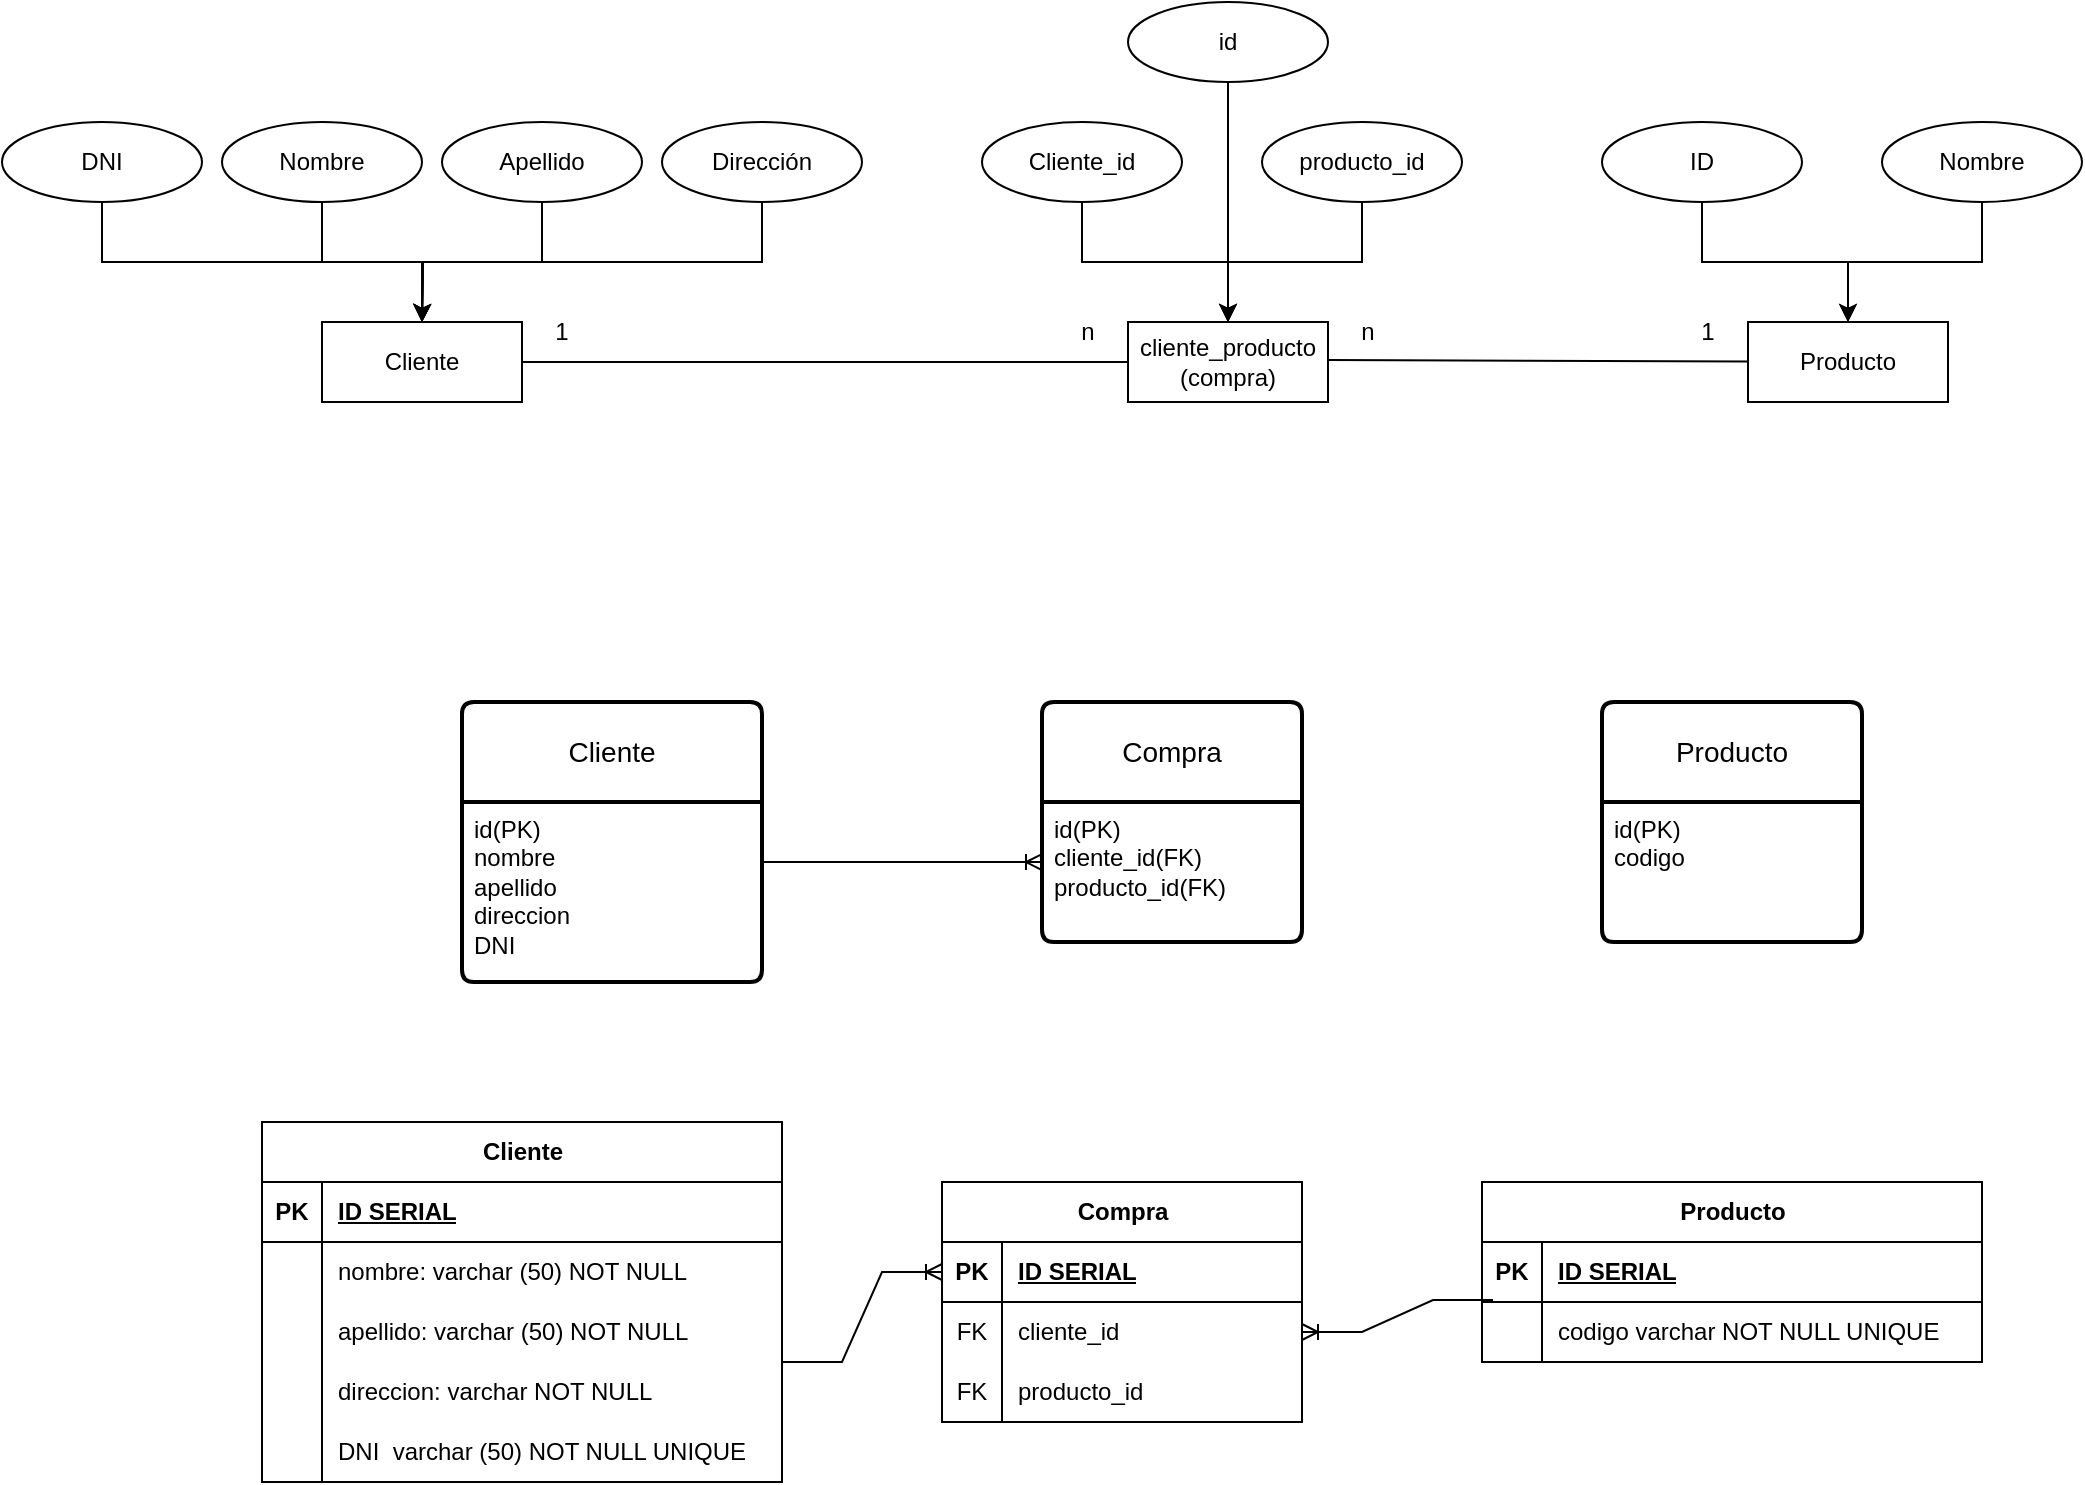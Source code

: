<mxfile version="24.4.0" type="device">
  <diagram name="Página-1" id="tQa2aWQPgbzMz5TAeT4R">
    <mxGraphModel dx="2117" dy="572" grid="1" gridSize="10" guides="1" tooltips="1" connect="1" arrows="1" fold="1" page="1" pageScale="1" pageWidth="827" pageHeight="1169" math="0" shadow="0">
      <root>
        <mxCell id="0" />
        <mxCell id="1" parent="0" />
        <mxCell id="hrOOYMBVaBOdbedEVMHW-1" value="Cliente" style="swimlane;childLayout=stackLayout;horizontal=1;startSize=50;horizontalStack=0;rounded=1;fontSize=14;fontStyle=0;strokeWidth=2;resizeParent=0;resizeLast=1;shadow=0;dashed=0;align=center;arcSize=4;whiteSpace=wrap;html=1;" parent="1" vertex="1">
          <mxGeometry x="-580" y="430" width="150" height="140" as="geometry" />
        </mxCell>
        <mxCell id="hrOOYMBVaBOdbedEVMHW-2" value="id(PK)&lt;div&gt;nombre&lt;/div&gt;&lt;div&gt;apellido&lt;/div&gt;&lt;div&gt;direccion&lt;/div&gt;&lt;div&gt;DNI&lt;/div&gt;" style="align=left;strokeColor=none;fillColor=none;spacingLeft=4;fontSize=12;verticalAlign=top;resizable=0;rotatable=0;part=1;html=1;" parent="hrOOYMBVaBOdbedEVMHW-1" vertex="1">
          <mxGeometry y="50" width="150" height="90" as="geometry" />
        </mxCell>
        <mxCell id="hrOOYMBVaBOdbedEVMHW-3" value="Producto" style="swimlane;childLayout=stackLayout;horizontal=1;startSize=50;horizontalStack=0;rounded=1;fontSize=14;fontStyle=0;strokeWidth=2;resizeParent=0;resizeLast=1;shadow=0;dashed=0;align=center;arcSize=4;whiteSpace=wrap;html=1;" parent="1" vertex="1">
          <mxGeometry x="-10" y="430" width="130" height="120" as="geometry" />
        </mxCell>
        <mxCell id="hrOOYMBVaBOdbedEVMHW-4" value="id(PK)&lt;div&gt;codigo&lt;/div&gt;" style="align=left;strokeColor=none;fillColor=none;spacingLeft=4;fontSize=12;verticalAlign=top;resizable=0;rotatable=0;part=1;html=1;" parent="hrOOYMBVaBOdbedEVMHW-3" vertex="1">
          <mxGeometry y="50" width="130" height="70" as="geometry" />
        </mxCell>
        <mxCell id="hrOOYMBVaBOdbedEVMHW-16" style="edgeStyle=orthogonalEdgeStyle;rounded=0;orthogonalLoop=1;jettySize=auto;html=1;exitX=0.5;exitY=1;exitDx=0;exitDy=0;entryX=0.5;entryY=0;entryDx=0;entryDy=0;" parent="1" source="hrOOYMBVaBOdbedEVMHW-5" target="hrOOYMBVaBOdbedEVMHW-15" edge="1">
          <mxGeometry relative="1" as="geometry" />
        </mxCell>
        <mxCell id="hrOOYMBVaBOdbedEVMHW-5" value="DNI" style="ellipse;whiteSpace=wrap;html=1;align=center;" parent="1" vertex="1">
          <mxGeometry x="-810" y="140" width="100" height="40" as="geometry" />
        </mxCell>
        <mxCell id="hrOOYMBVaBOdbedEVMHW-12" style="edgeStyle=orthogonalEdgeStyle;rounded=0;orthogonalLoop=1;jettySize=auto;html=1;exitX=0.5;exitY=1;exitDx=0;exitDy=0;" parent="1" source="hrOOYMBVaBOdbedEVMHW-6" edge="1">
          <mxGeometry relative="1" as="geometry">
            <mxPoint x="-600" y="240" as="targetPoint" />
          </mxGeometry>
        </mxCell>
        <mxCell id="hrOOYMBVaBOdbedEVMHW-6" value="Nombre" style="ellipse;whiteSpace=wrap;html=1;align=center;" parent="1" vertex="1">
          <mxGeometry x="-700" y="140" width="100" height="40" as="geometry" />
        </mxCell>
        <mxCell id="hrOOYMBVaBOdbedEVMHW-13" style="edgeStyle=orthogonalEdgeStyle;rounded=0;orthogonalLoop=1;jettySize=auto;html=1;exitX=0.5;exitY=1;exitDx=0;exitDy=0;" parent="1" source="hrOOYMBVaBOdbedEVMHW-7" edge="1">
          <mxGeometry relative="1" as="geometry">
            <mxPoint x="-600" y="240" as="targetPoint" />
          </mxGeometry>
        </mxCell>
        <mxCell id="hrOOYMBVaBOdbedEVMHW-7" value="Apellido" style="ellipse;whiteSpace=wrap;html=1;align=center;" parent="1" vertex="1">
          <mxGeometry x="-590" y="140" width="100" height="40" as="geometry" />
        </mxCell>
        <mxCell id="hrOOYMBVaBOdbedEVMHW-14" style="edgeStyle=orthogonalEdgeStyle;rounded=0;orthogonalLoop=1;jettySize=auto;html=1;exitX=0.5;exitY=1;exitDx=0;exitDy=0;" parent="1" source="hrOOYMBVaBOdbedEVMHW-8" edge="1">
          <mxGeometry relative="1" as="geometry">
            <mxPoint x="-600" y="240" as="targetPoint" />
          </mxGeometry>
        </mxCell>
        <mxCell id="hrOOYMBVaBOdbedEVMHW-8" value="Dirección" style="ellipse;whiteSpace=wrap;html=1;align=center;" parent="1" vertex="1">
          <mxGeometry x="-480" y="140" width="100" height="40" as="geometry" />
        </mxCell>
        <mxCell id="hrOOYMBVaBOdbedEVMHW-15" value="Cliente" style="whiteSpace=wrap;html=1;align=center;" parent="1" vertex="1">
          <mxGeometry x="-650" y="240" width="100" height="40" as="geometry" />
        </mxCell>
        <mxCell id="hrOOYMBVaBOdbedEVMHW-23" style="edgeStyle=orthogonalEdgeStyle;rounded=0;orthogonalLoop=1;jettySize=auto;html=1;exitX=0.5;exitY=1;exitDx=0;exitDy=0;entryX=0.5;entryY=0;entryDx=0;entryDy=0;" parent="1" source="hrOOYMBVaBOdbedEVMHW-17" target="hrOOYMBVaBOdbedEVMHW-19" edge="1">
          <mxGeometry relative="1" as="geometry" />
        </mxCell>
        <mxCell id="hrOOYMBVaBOdbedEVMHW-17" value="ID" style="ellipse;whiteSpace=wrap;html=1;align=center;" parent="1" vertex="1">
          <mxGeometry x="-10" y="140" width="100" height="40" as="geometry" />
        </mxCell>
        <mxCell id="hrOOYMBVaBOdbedEVMHW-24" style="edgeStyle=orthogonalEdgeStyle;rounded=0;orthogonalLoop=1;jettySize=auto;html=1;exitX=0.5;exitY=1;exitDx=0;exitDy=0;" parent="1" source="hrOOYMBVaBOdbedEVMHW-18" target="hrOOYMBVaBOdbedEVMHW-19" edge="1">
          <mxGeometry relative="1" as="geometry" />
        </mxCell>
        <mxCell id="hrOOYMBVaBOdbedEVMHW-18" value="Nombre" style="ellipse;whiteSpace=wrap;html=1;align=center;" parent="1" vertex="1">
          <mxGeometry x="130" y="140" width="100" height="40" as="geometry" />
        </mxCell>
        <mxCell id="hrOOYMBVaBOdbedEVMHW-19" value="Producto" style="whiteSpace=wrap;html=1;align=center;" parent="1" vertex="1">
          <mxGeometry x="63" y="240" width="100" height="40" as="geometry" />
        </mxCell>
        <mxCell id="hrOOYMBVaBOdbedEVMHW-25" style="edgeStyle=orthogonalEdgeStyle;rounded=0;orthogonalLoop=1;jettySize=auto;html=1;exitX=0.5;exitY=1;exitDx=0;exitDy=0;entryX=0.5;entryY=0;entryDx=0;entryDy=0;" parent="1" source="hrOOYMBVaBOdbedEVMHW-26" target="hrOOYMBVaBOdbedEVMHW-29" edge="1">
          <mxGeometry relative="1" as="geometry" />
        </mxCell>
        <mxCell id="hrOOYMBVaBOdbedEVMHW-26" value="Cliente_id" style="ellipse;whiteSpace=wrap;html=1;align=center;" parent="1" vertex="1">
          <mxGeometry x="-320" y="140" width="100" height="40" as="geometry" />
        </mxCell>
        <mxCell id="hrOOYMBVaBOdbedEVMHW-27" style="edgeStyle=orthogonalEdgeStyle;rounded=0;orthogonalLoop=1;jettySize=auto;html=1;exitX=0.5;exitY=1;exitDx=0;exitDy=0;" parent="1" source="hrOOYMBVaBOdbedEVMHW-28" target="hrOOYMBVaBOdbedEVMHW-29" edge="1">
          <mxGeometry relative="1" as="geometry" />
        </mxCell>
        <mxCell id="hrOOYMBVaBOdbedEVMHW-28" value="producto_id" style="ellipse;whiteSpace=wrap;html=1;align=center;" parent="1" vertex="1">
          <mxGeometry x="-180" y="140" width="100" height="40" as="geometry" />
        </mxCell>
        <mxCell id="hrOOYMBVaBOdbedEVMHW-29" value="cliente_producto&lt;div&gt;(compra)&lt;/div&gt;" style="whiteSpace=wrap;html=1;align=center;" parent="1" vertex="1">
          <mxGeometry x="-247" y="240" width="100" height="40" as="geometry" />
        </mxCell>
        <mxCell id="hrOOYMBVaBOdbedEVMHW-35" value="1" style="text;html=1;align=center;verticalAlign=middle;whiteSpace=wrap;rounded=0;" parent="1" vertex="1">
          <mxGeometry x="-560" y="230" width="60" height="30" as="geometry" />
        </mxCell>
        <mxCell id="hrOOYMBVaBOdbedEVMHW-38" value="" style="endArrow=none;html=1;rounded=0;entryX=0;entryY=0.5;entryDx=0;entryDy=0;" parent="1" target="hrOOYMBVaBOdbedEVMHW-29" edge="1">
          <mxGeometry relative="1" as="geometry">
            <mxPoint x="-550" y="260" as="sourcePoint" />
            <mxPoint x="-250" y="260" as="targetPoint" />
          </mxGeometry>
        </mxCell>
        <mxCell id="hrOOYMBVaBOdbedEVMHW-37" value="n" style="text;html=1;align=center;verticalAlign=middle;whiteSpace=wrap;rounded=0;" parent="1" vertex="1">
          <mxGeometry x="-287" y="230" width="40" height="30" as="geometry" />
        </mxCell>
        <mxCell id="hrOOYMBVaBOdbedEVMHW-39" value="" style="endArrow=none;html=1;rounded=0;" parent="1" target="hrOOYMBVaBOdbedEVMHW-19" edge="1">
          <mxGeometry relative="1" as="geometry">
            <mxPoint x="-147" y="259" as="sourcePoint" />
            <mxPoint x="60" y="259" as="targetPoint" />
          </mxGeometry>
        </mxCell>
        <mxCell id="hrOOYMBVaBOdbedEVMHW-40" value="n" style="text;html=1;align=center;verticalAlign=middle;whiteSpace=wrap;rounded=0;" parent="1" vertex="1">
          <mxGeometry x="-147" y="230" width="40" height="30" as="geometry" />
        </mxCell>
        <mxCell id="hrOOYMBVaBOdbedEVMHW-41" value="1" style="text;html=1;align=center;verticalAlign=middle;whiteSpace=wrap;rounded=0;" parent="1" vertex="1">
          <mxGeometry x="23" y="235" width="40" height="20" as="geometry" />
        </mxCell>
        <mxCell id="hrOOYMBVaBOdbedEVMHW-45" value="Compra" style="swimlane;childLayout=stackLayout;horizontal=1;startSize=50;horizontalStack=0;rounded=1;fontSize=14;fontStyle=0;strokeWidth=2;resizeParent=0;resizeLast=1;shadow=0;dashed=0;align=center;arcSize=4;whiteSpace=wrap;html=1;" parent="1" vertex="1">
          <mxGeometry x="-290" y="430" width="130" height="120" as="geometry" />
        </mxCell>
        <mxCell id="hrOOYMBVaBOdbedEVMHW-50" value="id(PK)&lt;div&gt;cliente_id(FK)&lt;/div&gt;&lt;div&gt;producto_id(FK)&lt;/div&gt;" style="align=left;strokeColor=none;fillColor=none;spacingLeft=4;fontSize=12;verticalAlign=top;resizable=0;rotatable=0;part=1;html=1;" parent="hrOOYMBVaBOdbedEVMHW-45" vertex="1">
          <mxGeometry y="50" width="130" height="70" as="geometry" />
        </mxCell>
        <mxCell id="hrOOYMBVaBOdbedEVMHW-48" style="edgeStyle=orthogonalEdgeStyle;rounded=0;orthogonalLoop=1;jettySize=auto;html=1;exitX=0.5;exitY=1;exitDx=0;exitDy=0;entryX=0.5;entryY=0;entryDx=0;entryDy=0;" parent="1" source="hrOOYMBVaBOdbedEVMHW-47" target="hrOOYMBVaBOdbedEVMHW-29" edge="1">
          <mxGeometry relative="1" as="geometry" />
        </mxCell>
        <mxCell id="hrOOYMBVaBOdbedEVMHW-47" value="id" style="ellipse;whiteSpace=wrap;html=1;align=center;" parent="1" vertex="1">
          <mxGeometry x="-247" y="80" width="100" height="40" as="geometry" />
        </mxCell>
        <mxCell id="hrOOYMBVaBOdbedEVMHW-49" value="" style="edgeStyle=entityRelationEdgeStyle;fontSize=12;html=1;endArrow=ERoneToMany;rounded=0;entryX=0;entryY=0.429;entryDx=0;entryDy=0;entryPerimeter=0;" parent="1" target="hrOOYMBVaBOdbedEVMHW-50" edge="1">
          <mxGeometry width="100" height="100" relative="1" as="geometry">
            <mxPoint x="-430" y="510" as="sourcePoint" />
            <mxPoint x="-310" y="510" as="targetPoint" />
            <Array as="points">
              <mxPoint x="-390" y="450" />
            </Array>
          </mxGeometry>
        </mxCell>
        <mxCell id="hrOOYMBVaBOdbedEVMHW-53" value="" style="edgeStyle=entityRelationEdgeStyle;fontSize=12;html=1;endArrow=ERoneToMany;rounded=0;entryX=1;entryY=0.5;entryDx=0;entryDy=0;exitX=0.022;exitY=-0.033;exitDx=0;exitDy=0;exitPerimeter=0;" parent="1" source="qG38tY5jzCgiwgxcdscv-32" target="qG38tY5jzCgiwgxcdscv-19" edge="1">
          <mxGeometry width="100" height="100" relative="1" as="geometry">
            <mxPoint x="0.66" y="850.77" as="sourcePoint" />
            <mxPoint x="-147.0" y="850" as="targetPoint" />
            <Array as="points">
              <mxPoint x="-107.6" y="899.3" />
              <mxPoint x="2.4" y="854.8" />
              <mxPoint x="-7.6" y="854.8" />
              <mxPoint x="-139.6" y="854.8" />
              <mxPoint x="-119.6" y="854.8" />
              <mxPoint x="192.4" y="929.3" />
            </Array>
          </mxGeometry>
        </mxCell>
        <mxCell id="qG38tY5jzCgiwgxcdscv-1" value="Cliente" style="shape=table;startSize=30;container=1;collapsible=1;childLayout=tableLayout;fixedRows=1;rowLines=0;fontStyle=1;align=center;resizeLast=1;html=1;" vertex="1" parent="1">
          <mxGeometry x="-680" y="640" width="260" height="180" as="geometry" />
        </mxCell>
        <mxCell id="qG38tY5jzCgiwgxcdscv-2" value="" style="shape=tableRow;horizontal=0;startSize=0;swimlaneHead=0;swimlaneBody=0;fillColor=none;collapsible=0;dropTarget=0;points=[[0,0.5],[1,0.5]];portConstraint=eastwest;top=0;left=0;right=0;bottom=1;" vertex="1" parent="qG38tY5jzCgiwgxcdscv-1">
          <mxGeometry y="30" width="260" height="30" as="geometry" />
        </mxCell>
        <mxCell id="qG38tY5jzCgiwgxcdscv-3" value="PK" style="shape=partialRectangle;connectable=0;fillColor=none;top=0;left=0;bottom=0;right=0;fontStyle=1;overflow=hidden;whiteSpace=wrap;html=1;" vertex="1" parent="qG38tY5jzCgiwgxcdscv-2">
          <mxGeometry width="30" height="30" as="geometry">
            <mxRectangle width="30" height="30" as="alternateBounds" />
          </mxGeometry>
        </mxCell>
        <mxCell id="qG38tY5jzCgiwgxcdscv-4" value="ID SERIAL" style="shape=partialRectangle;connectable=0;fillColor=none;top=0;left=0;bottom=0;right=0;align=left;spacingLeft=6;fontStyle=5;overflow=hidden;whiteSpace=wrap;html=1;" vertex="1" parent="qG38tY5jzCgiwgxcdscv-2">
          <mxGeometry x="30" width="230" height="30" as="geometry">
            <mxRectangle width="230" height="30" as="alternateBounds" />
          </mxGeometry>
        </mxCell>
        <mxCell id="qG38tY5jzCgiwgxcdscv-5" value="" style="shape=tableRow;horizontal=0;startSize=0;swimlaneHead=0;swimlaneBody=0;fillColor=none;collapsible=0;dropTarget=0;points=[[0,0.5],[1,0.5]];portConstraint=eastwest;top=0;left=0;right=0;bottom=0;" vertex="1" parent="qG38tY5jzCgiwgxcdscv-1">
          <mxGeometry y="60" width="260" height="30" as="geometry" />
        </mxCell>
        <mxCell id="qG38tY5jzCgiwgxcdscv-6" value="" style="shape=partialRectangle;connectable=0;fillColor=none;top=0;left=0;bottom=0;right=0;editable=1;overflow=hidden;whiteSpace=wrap;html=1;" vertex="1" parent="qG38tY5jzCgiwgxcdscv-5">
          <mxGeometry width="30" height="30" as="geometry">
            <mxRectangle width="30" height="30" as="alternateBounds" />
          </mxGeometry>
        </mxCell>
        <mxCell id="qG38tY5jzCgiwgxcdscv-7" value="nombre: varchar (50) NOT NULL" style="shape=partialRectangle;connectable=0;fillColor=none;top=0;left=0;bottom=0;right=0;align=left;spacingLeft=6;overflow=hidden;whiteSpace=wrap;html=1;" vertex="1" parent="qG38tY5jzCgiwgxcdscv-5">
          <mxGeometry x="30" width="230" height="30" as="geometry">
            <mxRectangle width="230" height="30" as="alternateBounds" />
          </mxGeometry>
        </mxCell>
        <mxCell id="qG38tY5jzCgiwgxcdscv-8" value="" style="shape=tableRow;horizontal=0;startSize=0;swimlaneHead=0;swimlaneBody=0;fillColor=none;collapsible=0;dropTarget=0;points=[[0,0.5],[1,0.5]];portConstraint=eastwest;top=0;left=0;right=0;bottom=0;" vertex="1" parent="qG38tY5jzCgiwgxcdscv-1">
          <mxGeometry y="90" width="260" height="30" as="geometry" />
        </mxCell>
        <mxCell id="qG38tY5jzCgiwgxcdscv-9" value="" style="shape=partialRectangle;connectable=0;fillColor=none;top=0;left=0;bottom=0;right=0;editable=1;overflow=hidden;whiteSpace=wrap;html=1;" vertex="1" parent="qG38tY5jzCgiwgxcdscv-8">
          <mxGeometry width="30" height="30" as="geometry">
            <mxRectangle width="30" height="30" as="alternateBounds" />
          </mxGeometry>
        </mxCell>
        <mxCell id="qG38tY5jzCgiwgxcdscv-10" value="apellido:&amp;nbsp;varchar (50) NOT NULL" style="shape=partialRectangle;connectable=0;fillColor=none;top=0;left=0;bottom=0;right=0;align=left;spacingLeft=6;overflow=hidden;whiteSpace=wrap;html=1;" vertex="1" parent="qG38tY5jzCgiwgxcdscv-8">
          <mxGeometry x="30" width="230" height="30" as="geometry">
            <mxRectangle width="230" height="30" as="alternateBounds" />
          </mxGeometry>
        </mxCell>
        <mxCell id="qG38tY5jzCgiwgxcdscv-11" value="" style="shape=tableRow;horizontal=0;startSize=0;swimlaneHead=0;swimlaneBody=0;fillColor=none;collapsible=0;dropTarget=0;points=[[0,0.5],[1,0.5]];portConstraint=eastwest;top=0;left=0;right=0;bottom=0;" vertex="1" parent="qG38tY5jzCgiwgxcdscv-1">
          <mxGeometry y="120" width="260" height="30" as="geometry" />
        </mxCell>
        <mxCell id="qG38tY5jzCgiwgxcdscv-12" value="" style="shape=partialRectangle;connectable=0;fillColor=none;top=0;left=0;bottom=0;right=0;editable=1;overflow=hidden;whiteSpace=wrap;html=1;" vertex="1" parent="qG38tY5jzCgiwgxcdscv-11">
          <mxGeometry width="30" height="30" as="geometry">
            <mxRectangle width="30" height="30" as="alternateBounds" />
          </mxGeometry>
        </mxCell>
        <mxCell id="qG38tY5jzCgiwgxcdscv-13" value="direccion: varchar NOT NULL" style="shape=partialRectangle;connectable=0;fillColor=none;top=0;left=0;bottom=0;right=0;align=left;spacingLeft=6;overflow=hidden;whiteSpace=wrap;html=1;" vertex="1" parent="qG38tY5jzCgiwgxcdscv-11">
          <mxGeometry x="30" width="230" height="30" as="geometry">
            <mxRectangle width="230" height="30" as="alternateBounds" />
          </mxGeometry>
        </mxCell>
        <mxCell id="qG38tY5jzCgiwgxcdscv-50" value="" style="shape=tableRow;horizontal=0;startSize=0;swimlaneHead=0;swimlaneBody=0;fillColor=none;collapsible=0;dropTarget=0;points=[[0,0.5],[1,0.5]];portConstraint=eastwest;top=0;left=0;right=0;bottom=0;" vertex="1" parent="qG38tY5jzCgiwgxcdscv-1">
          <mxGeometry y="150" width="260" height="30" as="geometry" />
        </mxCell>
        <mxCell id="qG38tY5jzCgiwgxcdscv-51" value="" style="shape=partialRectangle;connectable=0;fillColor=none;top=0;left=0;bottom=0;right=0;editable=1;overflow=hidden;whiteSpace=wrap;html=1;" vertex="1" parent="qG38tY5jzCgiwgxcdscv-50">
          <mxGeometry width="30" height="30" as="geometry">
            <mxRectangle width="30" height="30" as="alternateBounds" />
          </mxGeometry>
        </mxCell>
        <mxCell id="qG38tY5jzCgiwgxcdscv-52" value="DNI&amp;nbsp;&amp;nbsp;varchar (50) NOT NULL UNIQUE" style="shape=partialRectangle;connectable=0;fillColor=none;top=0;left=0;bottom=0;right=0;align=left;spacingLeft=6;overflow=hidden;whiteSpace=wrap;html=1;" vertex="1" parent="qG38tY5jzCgiwgxcdscv-50">
          <mxGeometry x="30" width="230" height="30" as="geometry">
            <mxRectangle width="230" height="30" as="alternateBounds" />
          </mxGeometry>
        </mxCell>
        <mxCell id="qG38tY5jzCgiwgxcdscv-15" value="Compra" style="shape=table;startSize=30;container=1;collapsible=1;childLayout=tableLayout;fixedRows=1;rowLines=0;fontStyle=1;align=center;resizeLast=1;html=1;" vertex="1" parent="1">
          <mxGeometry x="-340" y="670" width="180" height="120" as="geometry" />
        </mxCell>
        <mxCell id="qG38tY5jzCgiwgxcdscv-16" value="" style="shape=tableRow;horizontal=0;startSize=0;swimlaneHead=0;swimlaneBody=0;fillColor=none;collapsible=0;dropTarget=0;points=[[0,0.5],[1,0.5]];portConstraint=eastwest;top=0;left=0;right=0;bottom=1;" vertex="1" parent="qG38tY5jzCgiwgxcdscv-15">
          <mxGeometry y="30" width="180" height="30" as="geometry" />
        </mxCell>
        <mxCell id="qG38tY5jzCgiwgxcdscv-17" value="PK" style="shape=partialRectangle;connectable=0;fillColor=none;top=0;left=0;bottom=0;right=0;fontStyle=1;overflow=hidden;whiteSpace=wrap;html=1;" vertex="1" parent="qG38tY5jzCgiwgxcdscv-16">
          <mxGeometry width="30" height="30" as="geometry">
            <mxRectangle width="30" height="30" as="alternateBounds" />
          </mxGeometry>
        </mxCell>
        <mxCell id="qG38tY5jzCgiwgxcdscv-18" value="ID SERIAL" style="shape=partialRectangle;connectable=0;fillColor=none;top=0;left=0;bottom=0;right=0;align=left;spacingLeft=6;fontStyle=5;overflow=hidden;whiteSpace=wrap;html=1;" vertex="1" parent="qG38tY5jzCgiwgxcdscv-16">
          <mxGeometry x="30" width="150" height="30" as="geometry">
            <mxRectangle width="150" height="30" as="alternateBounds" />
          </mxGeometry>
        </mxCell>
        <mxCell id="qG38tY5jzCgiwgxcdscv-19" value="" style="shape=tableRow;horizontal=0;startSize=0;swimlaneHead=0;swimlaneBody=0;fillColor=none;collapsible=0;dropTarget=0;points=[[0,0.5],[1,0.5]];portConstraint=eastwest;top=0;left=0;right=0;bottom=0;" vertex="1" parent="qG38tY5jzCgiwgxcdscv-15">
          <mxGeometry y="60" width="180" height="30" as="geometry" />
        </mxCell>
        <mxCell id="qG38tY5jzCgiwgxcdscv-20" value="FK" style="shape=partialRectangle;connectable=0;fillColor=none;top=0;left=0;bottom=0;right=0;editable=1;overflow=hidden;whiteSpace=wrap;html=1;" vertex="1" parent="qG38tY5jzCgiwgxcdscv-19">
          <mxGeometry width="30" height="30" as="geometry">
            <mxRectangle width="30" height="30" as="alternateBounds" />
          </mxGeometry>
        </mxCell>
        <mxCell id="qG38tY5jzCgiwgxcdscv-21" value="cliente_id" style="shape=partialRectangle;connectable=0;fillColor=none;top=0;left=0;bottom=0;right=0;align=left;spacingLeft=6;overflow=hidden;whiteSpace=wrap;html=1;" vertex="1" parent="qG38tY5jzCgiwgxcdscv-19">
          <mxGeometry x="30" width="150" height="30" as="geometry">
            <mxRectangle width="150" height="30" as="alternateBounds" />
          </mxGeometry>
        </mxCell>
        <mxCell id="qG38tY5jzCgiwgxcdscv-22" value="" style="shape=tableRow;horizontal=0;startSize=0;swimlaneHead=0;swimlaneBody=0;fillColor=none;collapsible=0;dropTarget=0;points=[[0,0.5],[1,0.5]];portConstraint=eastwest;top=0;left=0;right=0;bottom=0;" vertex="1" parent="qG38tY5jzCgiwgxcdscv-15">
          <mxGeometry y="90" width="180" height="30" as="geometry" />
        </mxCell>
        <mxCell id="qG38tY5jzCgiwgxcdscv-23" value="FK" style="shape=partialRectangle;connectable=0;fillColor=none;top=0;left=0;bottom=0;right=0;editable=1;overflow=hidden;whiteSpace=wrap;html=1;" vertex="1" parent="qG38tY5jzCgiwgxcdscv-22">
          <mxGeometry width="30" height="30" as="geometry">
            <mxRectangle width="30" height="30" as="alternateBounds" />
          </mxGeometry>
        </mxCell>
        <mxCell id="qG38tY5jzCgiwgxcdscv-24" value="producto_id" style="shape=partialRectangle;connectable=0;fillColor=none;top=0;left=0;bottom=0;right=0;align=left;spacingLeft=6;overflow=hidden;whiteSpace=wrap;html=1;" vertex="1" parent="qG38tY5jzCgiwgxcdscv-22">
          <mxGeometry x="30" width="150" height="30" as="geometry">
            <mxRectangle width="150" height="30" as="alternateBounds" />
          </mxGeometry>
        </mxCell>
        <mxCell id="qG38tY5jzCgiwgxcdscv-28" value="Producto" style="shape=table;startSize=30;container=1;collapsible=1;childLayout=tableLayout;fixedRows=1;rowLines=0;fontStyle=1;align=center;resizeLast=1;html=1;" vertex="1" parent="1">
          <mxGeometry x="-70" y="670" width="250" height="90" as="geometry" />
        </mxCell>
        <mxCell id="qG38tY5jzCgiwgxcdscv-29" value="" style="shape=tableRow;horizontal=0;startSize=0;swimlaneHead=0;swimlaneBody=0;fillColor=none;collapsible=0;dropTarget=0;points=[[0,0.5],[1,0.5]];portConstraint=eastwest;top=0;left=0;right=0;bottom=1;" vertex="1" parent="qG38tY5jzCgiwgxcdscv-28">
          <mxGeometry y="30" width="250" height="30" as="geometry" />
        </mxCell>
        <mxCell id="qG38tY5jzCgiwgxcdscv-30" value="PK" style="shape=partialRectangle;connectable=0;fillColor=none;top=0;left=0;bottom=0;right=0;fontStyle=1;overflow=hidden;whiteSpace=wrap;html=1;" vertex="1" parent="qG38tY5jzCgiwgxcdscv-29">
          <mxGeometry width="30" height="30" as="geometry">
            <mxRectangle width="30" height="30" as="alternateBounds" />
          </mxGeometry>
        </mxCell>
        <mxCell id="qG38tY5jzCgiwgxcdscv-31" value="ID SERIAL" style="shape=partialRectangle;connectable=0;fillColor=none;top=0;left=0;bottom=0;right=0;align=left;spacingLeft=6;fontStyle=5;overflow=hidden;whiteSpace=wrap;html=1;" vertex="1" parent="qG38tY5jzCgiwgxcdscv-29">
          <mxGeometry x="30" width="220" height="30" as="geometry">
            <mxRectangle width="220" height="30" as="alternateBounds" />
          </mxGeometry>
        </mxCell>
        <mxCell id="qG38tY5jzCgiwgxcdscv-32" value="" style="shape=tableRow;horizontal=0;startSize=0;swimlaneHead=0;swimlaneBody=0;fillColor=none;collapsible=0;dropTarget=0;points=[[0,0.5],[1,0.5]];portConstraint=eastwest;top=0;left=0;right=0;bottom=0;" vertex="1" parent="qG38tY5jzCgiwgxcdscv-28">
          <mxGeometry y="60" width="250" height="30" as="geometry" />
        </mxCell>
        <mxCell id="qG38tY5jzCgiwgxcdscv-33" value="" style="shape=partialRectangle;connectable=0;fillColor=none;top=0;left=0;bottom=0;right=0;editable=1;overflow=hidden;whiteSpace=wrap;html=1;" vertex="1" parent="qG38tY5jzCgiwgxcdscv-32">
          <mxGeometry width="30" height="30" as="geometry">
            <mxRectangle width="30" height="30" as="alternateBounds" />
          </mxGeometry>
        </mxCell>
        <mxCell id="qG38tY5jzCgiwgxcdscv-34" value="codigo varchar NOT NULL UNIQUE" style="shape=partialRectangle;connectable=0;fillColor=none;top=0;left=0;bottom=0;right=0;align=left;spacingLeft=6;overflow=hidden;whiteSpace=wrap;html=1;" vertex="1" parent="qG38tY5jzCgiwgxcdscv-32">
          <mxGeometry x="30" width="220" height="30" as="geometry">
            <mxRectangle width="220" height="30" as="alternateBounds" />
          </mxGeometry>
        </mxCell>
        <mxCell id="qG38tY5jzCgiwgxcdscv-41" value="" style="edgeStyle=entityRelationEdgeStyle;fontSize=12;html=1;endArrow=ERoneToMany;rounded=0;entryX=0;entryY=0.5;entryDx=0;entryDy=0;" edge="1" parent="1" target="qG38tY5jzCgiwgxcdscv-16">
          <mxGeometry width="100" height="100" relative="1" as="geometry">
            <mxPoint x="-420" y="760" as="sourcePoint" />
            <mxPoint x="-320" y="660" as="targetPoint" />
          </mxGeometry>
        </mxCell>
      </root>
    </mxGraphModel>
  </diagram>
</mxfile>
